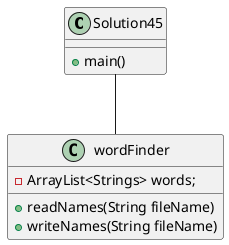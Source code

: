 @startuml
'https://plantuml.com/sequence-diagram

class Solution45{
	+main()
	'wordFinder wF = new wordFinder()
	'ns.readStory("input.txt")
	'ns.writeStory("output.txt")
}

class wordFinder {
	-ArrayList<Strings> words;
	+readNames(String fileName)
	+writeNames(String fileName)
}

Solution45 -- wordFinder

@enduml